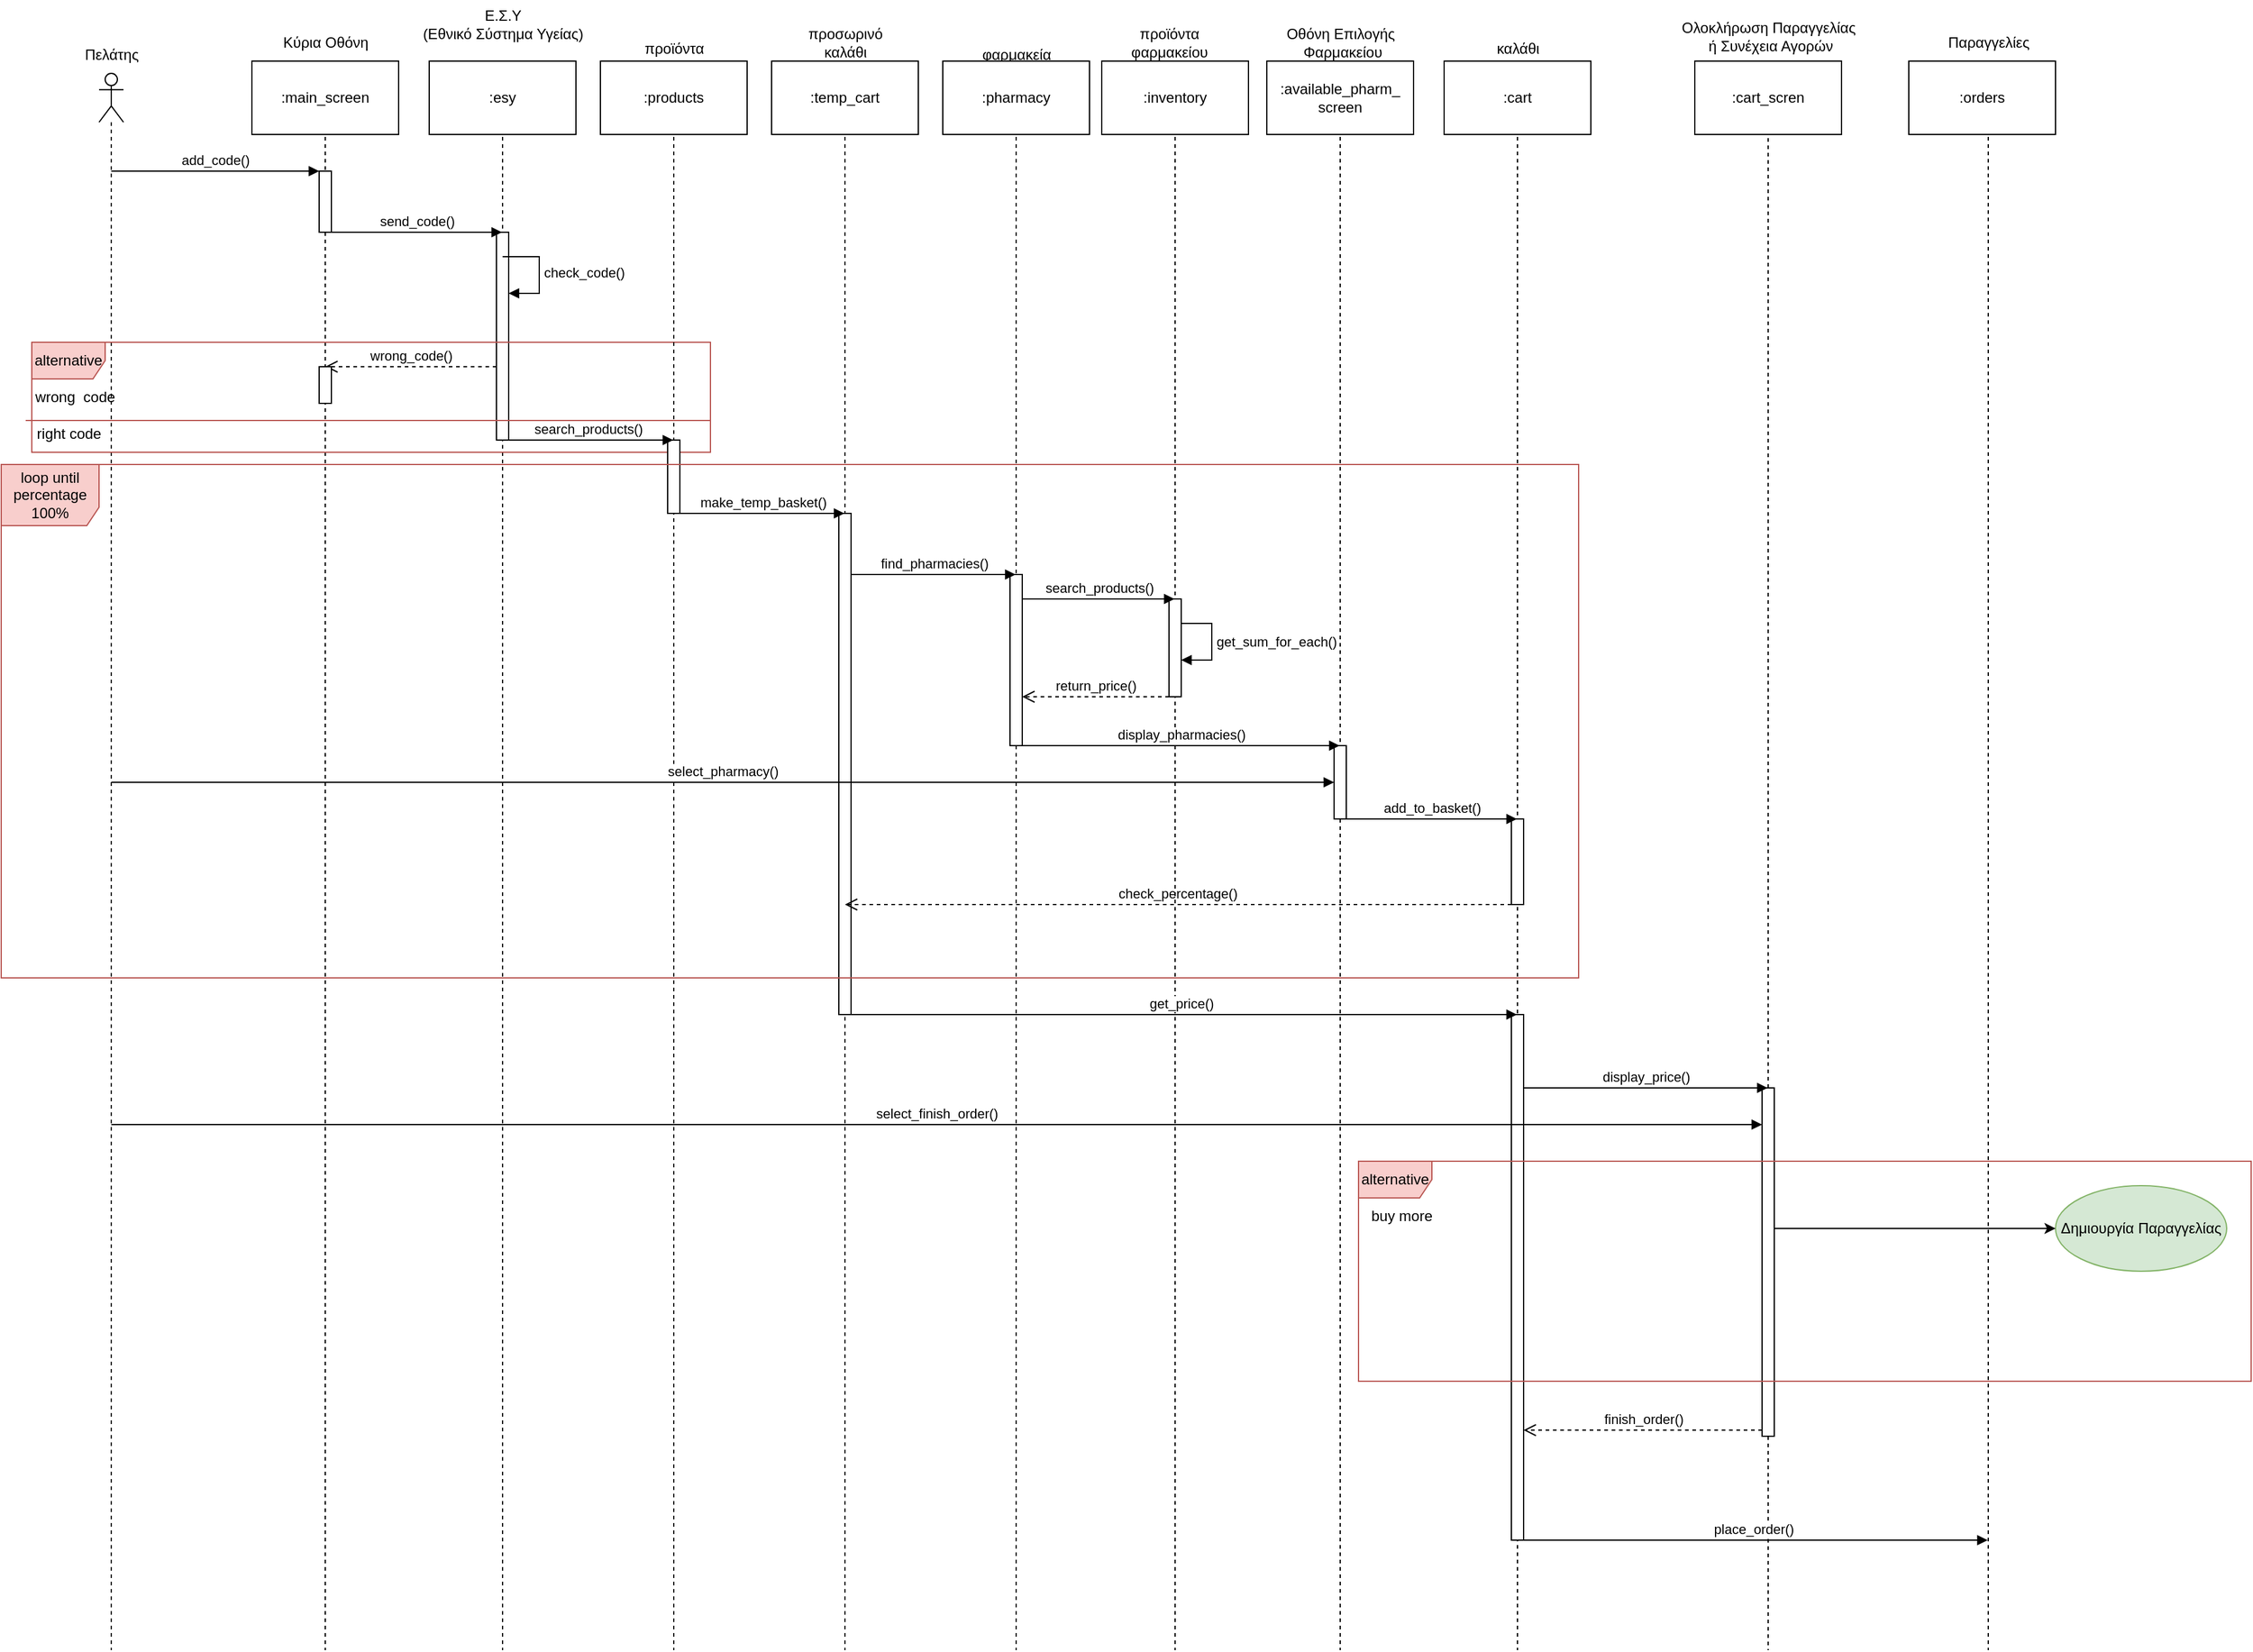 <mxfile version="21.2.8" type="device">
  <diagram name="Page-1" id="kJ3Zu6kZYRl41vvSlFNl">
    <mxGraphModel dx="1886" dy="606" grid="1" gridSize="10" guides="1" tooltips="1" connect="1" arrows="1" fold="1" page="1" pageScale="1" pageWidth="850" pageHeight="1100" math="0" shadow="0">
      <root>
        <mxCell id="0" />
        <mxCell id="1" parent="0" />
        <mxCell id="Of7o2EQ1QcCwlkbmsnM9-1" value="" style="shape=umlLifeline;perimeter=lifelinePerimeter;whiteSpace=wrap;html=1;container=1;dropTarget=0;collapsible=0;recursiveResize=0;outlineConnect=0;portConstraint=eastwest;newEdgeStyle={&quot;edgeStyle&quot;:&quot;elbowEdgeStyle&quot;,&quot;elbow&quot;:&quot;vertical&quot;,&quot;curved&quot;:0,&quot;rounded&quot;:0};participant=umlActor;" parent="1" vertex="1">
          <mxGeometry x="70" y="70" width="20" height="1290" as="geometry" />
        </mxCell>
        <mxCell id="Of7o2EQ1QcCwlkbmsnM9-2" value="Πελάτης" style="text;html=1;align=center;verticalAlign=middle;resizable=0;points=[];autosize=1;strokeColor=none;fillColor=none;" parent="1" vertex="1">
          <mxGeometry x="45" y="40" width="70" height="30" as="geometry" />
        </mxCell>
        <mxCell id="Of7o2EQ1QcCwlkbmsnM9-3" value="" style="shape=umlLifeline;perimeter=lifelinePerimeter;whiteSpace=wrap;html=1;container=1;dropTarget=0;collapsible=0;recursiveResize=0;outlineConnect=0;portConstraint=eastwest;newEdgeStyle={&quot;edgeStyle&quot;:&quot;elbowEdgeStyle&quot;,&quot;elbow&quot;:&quot;vertical&quot;,&quot;curved&quot;:0,&quot;rounded&quot;:0};participant=umlBoundary;" parent="1" vertex="1">
          <mxGeometry x="230" y="70" width="50" height="1290" as="geometry" />
        </mxCell>
        <mxCell id="Of7o2EQ1QcCwlkbmsnM9-5" value="" style="html=1;points=[];perimeter=orthogonalPerimeter;outlineConnect=0;targetShapes=umlLifeline;portConstraint=eastwest;newEdgeStyle={&quot;edgeStyle&quot;:&quot;elbowEdgeStyle&quot;,&quot;elbow&quot;:&quot;vertical&quot;,&quot;curved&quot;:0,&quot;rounded&quot;:0};" parent="Of7o2EQ1QcCwlkbmsnM9-3" vertex="1">
          <mxGeometry x="20" y="80" width="10" height="50" as="geometry" />
        </mxCell>
        <mxCell id="Of7o2EQ1QcCwlkbmsnM9-4" value="Κύρια Οθόνη" style="text;html=1;align=center;verticalAlign=middle;resizable=0;points=[];autosize=1;strokeColor=none;fillColor=none;" parent="1" vertex="1">
          <mxGeometry x="210" y="30" width="90" height="30" as="geometry" />
        </mxCell>
        <mxCell id="Of7o2EQ1QcCwlkbmsnM9-7" value="" style="shape=umlLifeline;perimeter=lifelinePerimeter;whiteSpace=wrap;html=1;container=1;dropTarget=0;collapsible=0;recursiveResize=0;outlineConnect=0;portConstraint=eastwest;newEdgeStyle={&quot;edgeStyle&quot;:&quot;elbowEdgeStyle&quot;,&quot;elbow&quot;:&quot;vertical&quot;,&quot;curved&quot;:0,&quot;rounded&quot;:0};participant=umlEntity;" parent="1" vertex="1">
          <mxGeometry x="380" y="70" width="40" height="1290" as="geometry" />
        </mxCell>
        <mxCell id="Of7o2EQ1QcCwlkbmsnM9-9" value="" style="html=1;points=[];perimeter=orthogonalPerimeter;outlineConnect=0;targetShapes=umlLifeline;portConstraint=eastwest;newEdgeStyle={&quot;edgeStyle&quot;:&quot;elbowEdgeStyle&quot;,&quot;elbow&quot;:&quot;vertical&quot;,&quot;curved&quot;:0,&quot;rounded&quot;:0};" parent="Of7o2EQ1QcCwlkbmsnM9-7" vertex="1">
          <mxGeometry x="15" y="130" width="10" height="170" as="geometry" />
        </mxCell>
        <mxCell id="Of7o2EQ1QcCwlkbmsnM9-8" value="Ε.Σ.Υ&lt;br&gt;(Εθνικό Σύστημα Υγείας)" style="text;html=1;align=center;verticalAlign=middle;resizable=0;points=[];autosize=1;strokeColor=none;fillColor=none;" parent="1" vertex="1">
          <mxGeometry x="325" y="10" width="150" height="40" as="geometry" />
        </mxCell>
        <mxCell id="Of7o2EQ1QcCwlkbmsnM9-11" value="alternative" style="shape=umlFrame;whiteSpace=wrap;html=1;pointerEvents=0;fillColor=#f8cecc;strokeColor=#b85450;" parent="1" vertex="1">
          <mxGeometry x="15" y="290" width="555" height="90" as="geometry" />
        </mxCell>
        <mxCell id="Of7o2EQ1QcCwlkbmsnM9-12" value="wrong_code()" style="html=1;verticalAlign=bottom;endArrow=open;dashed=1;endSize=8;edgeStyle=elbowEdgeStyle;elbow=vertical;curved=0;rounded=0;" parent="1" source="Of7o2EQ1QcCwlkbmsnM9-9" target="Of7o2EQ1QcCwlkbmsnM9-3" edge="1">
          <mxGeometry relative="1" as="geometry">
            <mxPoint x="380" y="250" as="sourcePoint" />
            <mxPoint x="300" y="250" as="targetPoint" />
            <Array as="points">
              <mxPoint x="360" y="310" />
              <mxPoint x="370" y="300" />
              <mxPoint x="300" y="260" />
            </Array>
          </mxGeometry>
        </mxCell>
        <mxCell id="Of7o2EQ1QcCwlkbmsnM9-13" value="" style="html=1;points=[];perimeter=orthogonalPerimeter;outlineConnect=0;targetShapes=umlLifeline;portConstraint=eastwest;newEdgeStyle={&quot;edgeStyle&quot;:&quot;elbowEdgeStyle&quot;,&quot;elbow&quot;:&quot;vertical&quot;,&quot;curved&quot;:0,&quot;rounded&quot;:0};" parent="1" vertex="1">
          <mxGeometry x="250" y="310" width="10" height="30" as="geometry" />
        </mxCell>
        <mxCell id="Of7o2EQ1QcCwlkbmsnM9-17" value="" style="shape=umlLifeline;perimeter=lifelinePerimeter;whiteSpace=wrap;html=1;container=1;dropTarget=0;collapsible=0;recursiveResize=0;outlineConnect=0;portConstraint=eastwest;newEdgeStyle={&quot;edgeStyle&quot;:&quot;elbowEdgeStyle&quot;,&quot;elbow&quot;:&quot;vertical&quot;,&quot;curved&quot;:0,&quot;rounded&quot;:0};participant=umlEntity;" parent="1" vertex="1">
          <mxGeometry x="520" y="70" width="40" height="1290" as="geometry" />
        </mxCell>
        <mxCell id="Of7o2EQ1QcCwlkbmsnM9-23" value="" style="html=1;points=[];perimeter=orthogonalPerimeter;outlineConnect=0;targetShapes=umlLifeline;portConstraint=eastwest;newEdgeStyle={&quot;edgeStyle&quot;:&quot;elbowEdgeStyle&quot;,&quot;elbow&quot;:&quot;vertical&quot;,&quot;curved&quot;:0,&quot;rounded&quot;:0};" parent="Of7o2EQ1QcCwlkbmsnM9-17" vertex="1">
          <mxGeometry x="15" y="300" width="10" height="60" as="geometry" />
        </mxCell>
        <mxCell id="Of7o2EQ1QcCwlkbmsnM9-18" value="προϊόντα" style="text;html=1;align=center;verticalAlign=middle;resizable=0;points=[];autosize=1;strokeColor=none;fillColor=none;" parent="1" vertex="1">
          <mxGeometry x="505" y="35" width="70" height="30" as="geometry" />
        </mxCell>
        <mxCell id="Of7o2EQ1QcCwlkbmsnM9-19" value="wrong&amp;nbsp; code" style="text;html=1;align=center;verticalAlign=middle;resizable=0;points=[];autosize=1;strokeColor=none;fillColor=none;" parent="1" vertex="1">
          <mxGeometry x="5" y="320" width="90" height="30" as="geometry" />
        </mxCell>
        <mxCell id="Of7o2EQ1QcCwlkbmsnM9-24" value="" style="shape=umlLifeline;perimeter=lifelinePerimeter;whiteSpace=wrap;html=1;container=1;dropTarget=0;collapsible=0;recursiveResize=0;outlineConnect=0;portConstraint=eastwest;newEdgeStyle={&quot;edgeStyle&quot;:&quot;elbowEdgeStyle&quot;,&quot;elbow&quot;:&quot;vertical&quot;,&quot;curved&quot;:0,&quot;rounded&quot;:0};participant=umlEntity;" parent="1" vertex="1">
          <mxGeometry x="660" y="70" width="40" height="1290" as="geometry" />
        </mxCell>
        <mxCell id="Of7o2EQ1QcCwlkbmsnM9-27" value="" style="html=1;points=[];perimeter=orthogonalPerimeter;outlineConnect=0;targetShapes=umlLifeline;portConstraint=eastwest;newEdgeStyle={&quot;edgeStyle&quot;:&quot;elbowEdgeStyle&quot;,&quot;elbow&quot;:&quot;vertical&quot;,&quot;curved&quot;:0,&quot;rounded&quot;:0};" parent="Of7o2EQ1QcCwlkbmsnM9-24" vertex="1">
          <mxGeometry x="15" y="360" width="10" height="410" as="geometry" />
        </mxCell>
        <mxCell id="Of7o2EQ1QcCwlkbmsnM9-25" value="προσωρινό &lt;br&gt;καλάθι" style="text;html=1;align=center;verticalAlign=middle;resizable=0;points=[];autosize=1;strokeColor=none;fillColor=none;" parent="1" vertex="1">
          <mxGeometry x="640" y="25" width="80" height="40" as="geometry" />
        </mxCell>
        <mxCell id="Of7o2EQ1QcCwlkbmsnM9-28" value="" style="shape=umlLifeline;perimeter=lifelinePerimeter;whiteSpace=wrap;html=1;container=1;dropTarget=0;collapsible=0;recursiveResize=0;outlineConnect=0;portConstraint=eastwest;newEdgeStyle={&quot;edgeStyle&quot;:&quot;elbowEdgeStyle&quot;,&quot;elbow&quot;:&quot;vertical&quot;,&quot;curved&quot;:0,&quot;rounded&quot;:0};participant=umlEntity;" parent="1" vertex="1">
          <mxGeometry x="800" y="70" width="40" height="1290" as="geometry" />
        </mxCell>
        <mxCell id="Of7o2EQ1QcCwlkbmsnM9-31" value="" style="html=1;points=[];perimeter=orthogonalPerimeter;outlineConnect=0;targetShapes=umlLifeline;portConstraint=eastwest;newEdgeStyle={&quot;edgeStyle&quot;:&quot;elbowEdgeStyle&quot;,&quot;elbow&quot;:&quot;vertical&quot;,&quot;curved&quot;:0,&quot;rounded&quot;:0};" parent="Of7o2EQ1QcCwlkbmsnM9-28" vertex="1">
          <mxGeometry x="15" y="410" width="10" height="140" as="geometry" />
        </mxCell>
        <mxCell id="Of7o2EQ1QcCwlkbmsnM9-29" value="φαρμακεία" style="text;html=1;align=center;verticalAlign=middle;resizable=0;points=[];autosize=1;strokeColor=none;fillColor=none;" parent="1" vertex="1">
          <mxGeometry x="780" y="40" width="80" height="30" as="geometry" />
        </mxCell>
        <mxCell id="Of7o2EQ1QcCwlkbmsnM9-33" value="get_sum_for_each()" style="html=1;align=left;spacingLeft=2;endArrow=block;rounded=0;edgeStyle=orthogonalEdgeStyle;curved=0;rounded=0;" parent="1" edge="1">
          <mxGeometry x="0.059" relative="1" as="geometry">
            <mxPoint x="950" y="520" as="sourcePoint" />
            <Array as="points">
              <mxPoint x="980" y="550" />
            </Array>
            <mxPoint x="955" y="550" as="targetPoint" />
            <mxPoint as="offset" />
          </mxGeometry>
        </mxCell>
        <mxCell id="Of7o2EQ1QcCwlkbmsnM9-34" value="" style="shape=umlLifeline;perimeter=lifelinePerimeter;whiteSpace=wrap;html=1;container=1;dropTarget=0;collapsible=0;recursiveResize=0;outlineConnect=0;portConstraint=eastwest;newEdgeStyle={&quot;edgeStyle&quot;:&quot;elbowEdgeStyle&quot;,&quot;elbow&quot;:&quot;vertical&quot;,&quot;curved&quot;:0,&quot;rounded&quot;:0};participant=umlBoundary;" parent="1" vertex="1">
          <mxGeometry x="1060" y="70" width="50" height="1290" as="geometry" />
        </mxCell>
        <mxCell id="Of7o2EQ1QcCwlkbmsnM9-37" value="" style="html=1;points=[];perimeter=orthogonalPerimeter;outlineConnect=0;targetShapes=umlLifeline;portConstraint=eastwest;newEdgeStyle={&quot;edgeStyle&quot;:&quot;elbowEdgeStyle&quot;,&quot;elbow&quot;:&quot;vertical&quot;,&quot;curved&quot;:0,&quot;rounded&quot;:0};" parent="Of7o2EQ1QcCwlkbmsnM9-34" vertex="1">
          <mxGeometry x="20" y="550" width="10" height="60" as="geometry" />
        </mxCell>
        <mxCell id="Of7o2EQ1QcCwlkbmsnM9-39" value="Οθόνη Επιλογής&lt;br&gt;&amp;nbsp;Φαρμακείου" style="text;html=1;align=center;verticalAlign=middle;resizable=0;points=[];autosize=1;strokeColor=none;fillColor=none;" parent="1" vertex="1">
          <mxGeometry x="1030" y="25" width="110" height="40" as="geometry" />
        </mxCell>
        <mxCell id="Of7o2EQ1QcCwlkbmsnM9-40" value="" style="shape=umlLifeline;perimeter=lifelinePerimeter;whiteSpace=wrap;html=1;container=1;dropTarget=0;collapsible=0;recursiveResize=0;outlineConnect=0;portConstraint=eastwest;newEdgeStyle={&quot;edgeStyle&quot;:&quot;elbowEdgeStyle&quot;,&quot;elbow&quot;:&quot;vertical&quot;,&quot;curved&quot;:0,&quot;rounded&quot;:0};participant=umlEntity;" parent="1" vertex="1">
          <mxGeometry x="1210" y="70" width="40" height="1290" as="geometry" />
        </mxCell>
        <mxCell id="Of7o2EQ1QcCwlkbmsnM9-44" value="" style="html=1;points=[];perimeter=orthogonalPerimeter;outlineConnect=0;targetShapes=umlLifeline;portConstraint=eastwest;newEdgeStyle={&quot;edgeStyle&quot;:&quot;elbowEdgeStyle&quot;,&quot;elbow&quot;:&quot;vertical&quot;,&quot;curved&quot;:0,&quot;rounded&quot;:0};" parent="Of7o2EQ1QcCwlkbmsnM9-40" vertex="1">
          <mxGeometry x="15" y="610" width="10" height="70" as="geometry" />
        </mxCell>
        <mxCell id="4BfoiyLFU5g126Wnt14l-2" value="" style="html=1;points=[];perimeter=orthogonalPerimeter;outlineConnect=0;targetShapes=umlLifeline;portConstraint=eastwest;newEdgeStyle={&quot;edgeStyle&quot;:&quot;elbowEdgeStyle&quot;,&quot;elbow&quot;:&quot;vertical&quot;,&quot;curved&quot;:0,&quot;rounded&quot;:0};" parent="Of7o2EQ1QcCwlkbmsnM9-40" vertex="1">
          <mxGeometry x="15" y="770" width="10" height="430" as="geometry" />
        </mxCell>
        <mxCell id="Of7o2EQ1QcCwlkbmsnM9-41" value="καλάθι" style="text;html=1;align=center;verticalAlign=middle;resizable=0;points=[];autosize=1;strokeColor=none;fillColor=none;" parent="1" vertex="1">
          <mxGeometry x="1200" y="35" width="60" height="30" as="geometry" />
        </mxCell>
        <mxCell id="Of7o2EQ1QcCwlkbmsnM9-45" value="check_percentage()" style="html=1;verticalAlign=bottom;endArrow=open;dashed=1;endSize=8;edgeStyle=elbowEdgeStyle;elbow=vertical;curved=0;rounded=0;" parent="1" source="Of7o2EQ1QcCwlkbmsnM9-44" target="Of7o2EQ1QcCwlkbmsnM9-24" edge="1">
          <mxGeometry x="0.001" relative="1" as="geometry">
            <mxPoint x="1110" y="750" as="sourcePoint" />
            <mxPoint x="1030" y="750" as="targetPoint" />
            <Array as="points">
              <mxPoint x="890" y="750" />
            </Array>
            <mxPoint as="offset" />
          </mxGeometry>
        </mxCell>
        <mxCell id="Of7o2EQ1QcCwlkbmsnM9-48" value="right code" style="text;html=1;align=center;verticalAlign=middle;resizable=0;points=[];autosize=1;strokeColor=none;fillColor=none;" parent="1" vertex="1">
          <mxGeometry x="5" y="350" width="80" height="30" as="geometry" />
        </mxCell>
        <mxCell id="HmpfJS5JGLj6GWax01ni-1" value="" style="shape=umlLifeline;perimeter=lifelinePerimeter;whiteSpace=wrap;html=1;container=1;dropTarget=0;collapsible=0;recursiveResize=0;outlineConnect=0;portConstraint=eastwest;newEdgeStyle={&quot;edgeStyle&quot;:&quot;elbowEdgeStyle&quot;,&quot;elbow&quot;:&quot;vertical&quot;,&quot;curved&quot;:0,&quot;rounded&quot;:0};participant=umlEntity;" parent="1" vertex="1">
          <mxGeometry x="930" y="70" width="40" height="1290" as="geometry" />
        </mxCell>
        <mxCell id="HmpfJS5JGLj6GWax01ni-4" value="" style="html=1;points=[];perimeter=orthogonalPerimeter;outlineConnect=0;targetShapes=umlLifeline;portConstraint=eastwest;newEdgeStyle={&quot;edgeStyle&quot;:&quot;elbowEdgeStyle&quot;,&quot;elbow&quot;:&quot;vertical&quot;,&quot;curved&quot;:0,&quot;rounded&quot;:0};" parent="HmpfJS5JGLj6GWax01ni-1" vertex="1">
          <mxGeometry x="15" y="430" width="10" height="80" as="geometry" />
        </mxCell>
        <mxCell id="HmpfJS5JGLj6GWax01ni-2" value="προϊόντα&lt;br&gt;φαρμακείου" style="text;html=1;align=center;verticalAlign=middle;resizable=0;points=[];autosize=1;strokeColor=none;fillColor=none;" parent="1" vertex="1">
          <mxGeometry x="900" y="25" width="90" height="40" as="geometry" />
        </mxCell>
        <mxCell id="HmpfJS5JGLj6GWax01ni-6" value="return_price()" style="html=1;verticalAlign=bottom;endArrow=open;dashed=1;endSize=8;edgeStyle=elbowEdgeStyle;elbow=vertical;curved=0;rounded=0;" parent="1" source="HmpfJS5JGLj6GWax01ni-4" target="Of7o2EQ1QcCwlkbmsnM9-31" edge="1">
          <mxGeometry relative="1" as="geometry">
            <mxPoint x="905" y="580" as="sourcePoint" />
            <mxPoint x="825" y="580" as="targetPoint" />
            <Array as="points">
              <mxPoint x="880" y="580" />
            </Array>
          </mxGeometry>
        </mxCell>
        <mxCell id="4BfoiyLFU5g126Wnt14l-1" value="loop until percentage 100%" style="shape=umlFrame;whiteSpace=wrap;html=1;pointerEvents=0;width=80;height=50;fillColor=#f8cecc;strokeColor=#b85450;" parent="1" vertex="1">
          <mxGeometry x="-10" y="390" width="1290" height="420" as="geometry" />
        </mxCell>
        <mxCell id="4BfoiyLFU5g126Wnt14l-4" value="" style="shape=umlLifeline;perimeter=lifelinePerimeter;whiteSpace=wrap;html=1;container=1;dropTarget=0;collapsible=0;recursiveResize=0;outlineConnect=0;portConstraint=eastwest;newEdgeStyle={&quot;edgeStyle&quot;:&quot;elbowEdgeStyle&quot;,&quot;elbow&quot;:&quot;vertical&quot;,&quot;curved&quot;:0,&quot;rounded&quot;:0};participant=umlBoundary;" parent="1" vertex="1">
          <mxGeometry x="1410" y="65" width="50" height="1295" as="geometry" />
        </mxCell>
        <mxCell id="4BfoiyLFU5g126Wnt14l-8" value="" style="html=1;points=[];perimeter=orthogonalPerimeter;outlineConnect=0;targetShapes=umlLifeline;portConstraint=eastwest;newEdgeStyle={&quot;edgeStyle&quot;:&quot;elbowEdgeStyle&quot;,&quot;elbow&quot;:&quot;vertical&quot;,&quot;curved&quot;:0,&quot;rounded&quot;:0};" parent="4BfoiyLFU5g126Wnt14l-4" vertex="1">
          <mxGeometry x="20" y="835" width="10" height="285" as="geometry" />
        </mxCell>
        <mxCell id="4BfoiyLFU5g126Wnt14l-6" value="Oλοκλήρωση Παραγγελίας&lt;br&gt;&amp;nbsp;ή Συνέχεια Αγορών" style="text;html=1;align=center;verticalAlign=middle;resizable=0;points=[];autosize=1;strokeColor=none;fillColor=none;" parent="1" vertex="1">
          <mxGeometry x="1350" y="20" width="170" height="40" as="geometry" />
        </mxCell>
        <mxCell id="4BfoiyLFU5g126Wnt14l-9" value="alternative" style="shape=umlFrame;whiteSpace=wrap;html=1;pointerEvents=0;fillColor=#f8cecc;strokeColor=#b85450;" parent="1" vertex="1">
          <mxGeometry x="1100" y="960" width="730" height="180" as="geometry" />
        </mxCell>
        <mxCell id="4BfoiyLFU5g126Wnt14l-11" value="Δημιουργία Παραγγελίας" style="ellipse;whiteSpace=wrap;html=1;fillColor=#d5e8d4;strokeColor=#82b366;" parent="1" vertex="1">
          <mxGeometry x="1670" y="980" width="140" height="70" as="geometry" />
        </mxCell>
        <mxCell id="4BfoiyLFU5g126Wnt14l-12" value="" style="endArrow=classic;html=1;rounded=0;entryX=0;entryY=0.5;entryDx=0;entryDy=0;" parent="1" source="4BfoiyLFU5g126Wnt14l-8" target="4BfoiyLFU5g126Wnt14l-11" edge="1">
          <mxGeometry width="50" height="50" relative="1" as="geometry">
            <mxPoint x="1670" y="940" as="sourcePoint" />
            <mxPoint x="1720" y="890" as="targetPoint" />
          </mxGeometry>
        </mxCell>
        <mxCell id="4BfoiyLFU5g126Wnt14l-13" value="buy more" style="text;html=1;align=center;verticalAlign=middle;resizable=0;points=[];autosize=1;strokeColor=none;fillColor=none;" parent="1" vertex="1">
          <mxGeometry x="1100" y="990" width="70" height="30" as="geometry" />
        </mxCell>
        <mxCell id="4BfoiyLFU5g126Wnt14l-14" value="finish_order()" style="html=1;verticalAlign=bottom;endArrow=open;dashed=1;endSize=8;edgeStyle=elbowEdgeStyle;elbow=vertical;curved=0;rounded=0;" parent="1" source="4BfoiyLFU5g126Wnt14l-8" target="4BfoiyLFU5g126Wnt14l-2" edge="1">
          <mxGeometry relative="1" as="geometry">
            <mxPoint x="1270" y="1180" as="sourcePoint" />
            <mxPoint x="1190" y="1180" as="targetPoint" />
            <Array as="points">
              <mxPoint x="1280" y="1180" />
              <mxPoint x="1280" y="1200" />
              <mxPoint x="1210" y="1180" />
            </Array>
          </mxGeometry>
        </mxCell>
        <mxCell id="4BfoiyLFU5g126Wnt14l-15" value="" style="shape=umlLifeline;perimeter=lifelinePerimeter;whiteSpace=wrap;html=1;container=1;dropTarget=0;collapsible=0;recursiveResize=0;outlineConnect=0;portConstraint=eastwest;newEdgeStyle={&quot;edgeStyle&quot;:&quot;elbowEdgeStyle&quot;,&quot;elbow&quot;:&quot;vertical&quot;,&quot;curved&quot;:0,&quot;rounded&quot;:0};participant=umlEntity;" parent="1" vertex="1">
          <mxGeometry x="1595" y="70" width="40" height="1290" as="geometry" />
        </mxCell>
        <mxCell id="4BfoiyLFU5g126Wnt14l-16" value="Παραγγελίες" style="text;html=1;align=center;verticalAlign=middle;resizable=0;points=[];autosize=1;strokeColor=none;fillColor=none;" parent="1" vertex="1">
          <mxGeometry x="1570" y="30" width="90" height="30" as="geometry" />
        </mxCell>
        <mxCell id="xYYkJvU5nEi5ld23dy64-2" value="check_code()" style="html=1;align=left;spacingLeft=2;endArrow=block;rounded=0;edgeStyle=orthogonalEdgeStyle;curved=0;rounded=0;" parent="1" edge="1">
          <mxGeometry relative="1" as="geometry">
            <mxPoint x="400" y="220" as="sourcePoint" />
            <Array as="points">
              <mxPoint x="430" y="250" />
            </Array>
            <mxPoint x="405" y="250" as="targetPoint" />
          </mxGeometry>
        </mxCell>
        <mxCell id="xYYkJvU5nEi5ld23dy64-3" value=":main_screen" style="rounded=0;whiteSpace=wrap;html=1;" parent="1" vertex="1">
          <mxGeometry x="195" y="60" width="120" height="60" as="geometry" />
        </mxCell>
        <mxCell id="xYYkJvU5nEi5ld23dy64-4" value=":esy" style="whiteSpace=wrap;html=1;" parent="1" vertex="1">
          <mxGeometry x="340" y="60" width="120" height="60" as="geometry" />
        </mxCell>
        <mxCell id="xYYkJvU5nEi5ld23dy64-5" value=":products" style="whiteSpace=wrap;html=1;" parent="1" vertex="1">
          <mxGeometry x="480" y="60" width="120" height="60" as="geometry" />
        </mxCell>
        <mxCell id="xYYkJvU5nEi5ld23dy64-6" value=":temp_cart" style="whiteSpace=wrap;html=1;" parent="1" vertex="1">
          <mxGeometry x="620" y="60" width="120" height="60" as="geometry" />
        </mxCell>
        <mxCell id="xYYkJvU5nEi5ld23dy64-7" value=":pharmacy" style="whiteSpace=wrap;html=1;" parent="1" vertex="1">
          <mxGeometry x="760" y="60" width="120" height="60" as="geometry" />
        </mxCell>
        <mxCell id="xYYkJvU5nEi5ld23dy64-8" value=":inventory" style="whiteSpace=wrap;html=1;" parent="1" vertex="1">
          <mxGeometry x="890" y="60" width="120" height="60" as="geometry" />
        </mxCell>
        <mxCell id="xYYkJvU5nEi5ld23dy64-9" value=":available_pharm_&lt;br&gt;screen" style="whiteSpace=wrap;html=1;" parent="1" vertex="1">
          <mxGeometry x="1025" y="60" width="120" height="60" as="geometry" />
        </mxCell>
        <mxCell id="xYYkJvU5nEi5ld23dy64-10" value=":cart" style="whiteSpace=wrap;html=1;" parent="1" vertex="1">
          <mxGeometry x="1170" y="60" width="120" height="60" as="geometry" />
        </mxCell>
        <mxCell id="xYYkJvU5nEi5ld23dy64-11" value=":cart_scren" style="whiteSpace=wrap;html=1;" parent="1" vertex="1">
          <mxGeometry x="1375" y="60" width="120" height="60" as="geometry" />
        </mxCell>
        <mxCell id="xYYkJvU5nEi5ld23dy64-12" value=":orders" style="whiteSpace=wrap;html=1;" parent="1" vertex="1">
          <mxGeometry x="1550" y="60" width="120" height="60" as="geometry" />
        </mxCell>
        <mxCell id="NV3qATp_xhN0RxeBMrSm-1" value="add_code()" style="html=1;verticalAlign=bottom;endArrow=block;edgeStyle=elbowEdgeStyle;elbow=vertical;curved=0;rounded=0;" parent="1" source="Of7o2EQ1QcCwlkbmsnM9-1" target="Of7o2EQ1QcCwlkbmsnM9-5" edge="1">
          <mxGeometry width="80" relative="1" as="geometry">
            <mxPoint x="130" y="160" as="sourcePoint" />
            <mxPoint x="210" y="160" as="targetPoint" />
            <Array as="points">
              <mxPoint x="200" y="150" />
            </Array>
            <mxPoint as="offset" />
          </mxGeometry>
        </mxCell>
        <mxCell id="NV3qATp_xhN0RxeBMrSm-2" value="send_code()" style="html=1;verticalAlign=bottom;endArrow=block;edgeStyle=elbowEdgeStyle;elbow=vertical;curved=0;rounded=0;" parent="1" source="Of7o2EQ1QcCwlkbmsnM9-5" target="Of7o2EQ1QcCwlkbmsnM9-7" edge="1">
          <mxGeometry width="80" relative="1" as="geometry">
            <mxPoint x="280" y="200" as="sourcePoint" />
            <mxPoint x="360" y="200" as="targetPoint" />
            <Array as="points">
              <mxPoint x="370" y="200" />
            </Array>
          </mxGeometry>
        </mxCell>
        <mxCell id="NV3qATp_xhN0RxeBMrSm-3" value="search_products()" style="html=1;verticalAlign=bottom;endArrow=block;edgeStyle=elbowEdgeStyle;elbow=vertical;curved=0;rounded=0;" parent="1" source="Of7o2EQ1QcCwlkbmsnM9-9" target="Of7o2EQ1QcCwlkbmsnM9-17" edge="1">
          <mxGeometry x="-0.034" width="80" relative="1" as="geometry">
            <mxPoint x="560" y="340" as="sourcePoint" />
            <mxPoint x="640" y="340" as="targetPoint" />
            <Array as="points">
              <mxPoint x="510" y="370" />
            </Array>
            <mxPoint as="offset" />
          </mxGeometry>
        </mxCell>
        <mxCell id="NV3qATp_xhN0RxeBMrSm-6" value="make_temp_basket()" style="html=1;verticalAlign=bottom;endArrow=block;edgeStyle=elbowEdgeStyle;elbow=vertical;curved=0;rounded=0;" parent="1" source="Of7o2EQ1QcCwlkbmsnM9-23" target="Of7o2EQ1QcCwlkbmsnM9-24" edge="1">
          <mxGeometry width="80" relative="1" as="geometry">
            <mxPoint x="570" y="430" as="sourcePoint" />
            <mxPoint x="650" y="430" as="targetPoint" />
            <Array as="points">
              <mxPoint x="640" y="430" />
            </Array>
          </mxGeometry>
        </mxCell>
        <mxCell id="NV3qATp_xhN0RxeBMrSm-7" value="find_pharmacies()" style="html=1;verticalAlign=bottom;endArrow=block;edgeStyle=elbowEdgeStyle;elbow=vertical;curved=0;rounded=0;" parent="1" source="Of7o2EQ1QcCwlkbmsnM9-27" target="Of7o2EQ1QcCwlkbmsnM9-28" edge="1">
          <mxGeometry width="80" relative="1" as="geometry">
            <mxPoint x="720" y="480" as="sourcePoint" />
            <mxPoint x="800" y="480" as="targetPoint" />
            <Array as="points">
              <mxPoint x="790" y="480" />
            </Array>
            <mxPoint as="offset" />
          </mxGeometry>
        </mxCell>
        <mxCell id="NV3qATp_xhN0RxeBMrSm-8" value="search_products()" style="html=1;verticalAlign=bottom;endArrow=block;edgeStyle=elbowEdgeStyle;elbow=vertical;curved=0;rounded=0;" parent="1" source="Of7o2EQ1QcCwlkbmsnM9-31" target="HmpfJS5JGLj6GWax01ni-1" edge="1">
          <mxGeometry width="80" relative="1" as="geometry">
            <mxPoint x="850" y="500" as="sourcePoint" />
            <mxPoint x="930" y="500" as="targetPoint" />
            <Array as="points">
              <mxPoint x="920" y="500" />
            </Array>
          </mxGeometry>
        </mxCell>
        <mxCell id="NV3qATp_xhN0RxeBMrSm-9" value="display_pharmacies()" style="html=1;verticalAlign=bottom;endArrow=block;edgeStyle=elbowEdgeStyle;elbow=vertical;curved=0;rounded=0;" parent="1" source="Of7o2EQ1QcCwlkbmsnM9-31" target="Of7o2EQ1QcCwlkbmsnM9-34" edge="1">
          <mxGeometry width="80" relative="1" as="geometry">
            <mxPoint x="890" y="620" as="sourcePoint" />
            <mxPoint x="970" y="620" as="targetPoint" />
            <Array as="points">
              <mxPoint x="1020" y="620" />
            </Array>
          </mxGeometry>
        </mxCell>
        <mxCell id="NV3qATp_xhN0RxeBMrSm-10" value="select_pharmacy()" style="html=1;verticalAlign=bottom;endArrow=block;edgeStyle=elbowEdgeStyle;elbow=vertical;curved=0;rounded=0;" parent="1" source="Of7o2EQ1QcCwlkbmsnM9-1" target="Of7o2EQ1QcCwlkbmsnM9-37" edge="1">
          <mxGeometry width="80" relative="1" as="geometry">
            <mxPoint x="580" y="650" as="sourcePoint" />
            <mxPoint x="660" y="650" as="targetPoint" />
          </mxGeometry>
        </mxCell>
        <mxCell id="NV3qATp_xhN0RxeBMrSm-11" value="add_to_basket()" style="html=1;verticalAlign=bottom;endArrow=block;edgeStyle=elbowEdgeStyle;elbow=vertical;curved=0;rounded=0;" parent="1" source="Of7o2EQ1QcCwlkbmsnM9-37" target="Of7o2EQ1QcCwlkbmsnM9-40" edge="1">
          <mxGeometry width="80" relative="1" as="geometry">
            <mxPoint x="1110" y="680" as="sourcePoint" />
            <mxPoint x="1190" y="680" as="targetPoint" />
            <Array as="points">
              <mxPoint x="1190" y="680" />
            </Array>
          </mxGeometry>
        </mxCell>
        <mxCell id="NV3qATp_xhN0RxeBMrSm-12" value="get_price()" style="html=1;verticalAlign=bottom;endArrow=block;edgeStyle=elbowEdgeStyle;elbow=vertical;curved=0;rounded=0;" parent="1" source="Of7o2EQ1QcCwlkbmsnM9-24" target="Of7o2EQ1QcCwlkbmsnM9-40" edge="1">
          <mxGeometry width="80" relative="1" as="geometry">
            <mxPoint x="870" y="870" as="sourcePoint" />
            <mxPoint x="950" y="870" as="targetPoint" />
            <Array as="points">
              <mxPoint x="760" y="840" />
              <mxPoint x="1150" y="870" />
            </Array>
          </mxGeometry>
        </mxCell>
        <mxCell id="NV3qATp_xhN0RxeBMrSm-13" value="display_price()" style="html=1;verticalAlign=bottom;endArrow=block;edgeStyle=elbowEdgeStyle;elbow=vertical;curved=0;rounded=0;" parent="1" source="4BfoiyLFU5g126Wnt14l-2" target="4BfoiyLFU5g126Wnt14l-4" edge="1">
          <mxGeometry width="80" relative="1" as="geometry">
            <mxPoint x="1280" y="910" as="sourcePoint" />
            <mxPoint x="1360" y="910" as="targetPoint" />
            <Array as="points">
              <mxPoint x="1330" y="900" />
            </Array>
          </mxGeometry>
        </mxCell>
        <mxCell id="NV3qATp_xhN0RxeBMrSm-14" value="select_finish_order()" style="html=1;verticalAlign=bottom;endArrow=block;edgeStyle=elbowEdgeStyle;elbow=vertical;curved=0;rounded=0;" parent="1" source="Of7o2EQ1QcCwlkbmsnM9-1" target="4BfoiyLFU5g126Wnt14l-8" edge="1">
          <mxGeometry width="80" relative="1" as="geometry">
            <mxPoint x="600" y="910" as="sourcePoint" />
            <mxPoint x="680" y="910" as="targetPoint" />
            <Array as="points">
              <mxPoint x="620" y="930" />
            </Array>
          </mxGeometry>
        </mxCell>
        <mxCell id="NV3qATp_xhN0RxeBMrSm-15" value="place_order()" style="html=1;verticalAlign=bottom;endArrow=block;edgeStyle=elbowEdgeStyle;elbow=vertical;curved=0;rounded=0;" parent="1" source="Of7o2EQ1QcCwlkbmsnM9-40" target="4BfoiyLFU5g126Wnt14l-15" edge="1">
          <mxGeometry width="80" relative="1" as="geometry">
            <mxPoint x="1450" y="1310" as="sourcePoint" />
            <mxPoint x="1530" y="1310" as="targetPoint" />
            <Array as="points">
              <mxPoint x="1510" y="1270" />
            </Array>
            <mxPoint as="offset" />
          </mxGeometry>
        </mxCell>
        <mxCell id="ohH5kBmzgFZmLThFHDLQ-1" value="" style="line;strokeWidth=1;fillColor=#f8cecc;align=left;verticalAlign=middle;spacingTop=-1;spacingLeft=3;spacingRight=3;rotatable=0;labelPosition=right;points=[];portConstraint=eastwest;strokeColor=#b85450;" parent="1" vertex="1">
          <mxGeometry x="10" y="350" width="560" height="8" as="geometry" />
        </mxCell>
      </root>
    </mxGraphModel>
  </diagram>
</mxfile>
